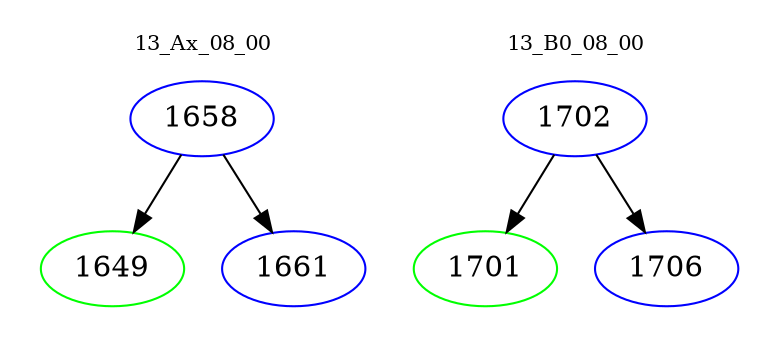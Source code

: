 digraph{
subgraph cluster_0 {
color = white
label = "13_Ax_08_00";
fontsize=10;
T0_1658 [label="1658", color="blue"]
T0_1658 -> T0_1649 [color="black"]
T0_1649 [label="1649", color="green"]
T0_1658 -> T0_1661 [color="black"]
T0_1661 [label="1661", color="blue"]
}
subgraph cluster_1 {
color = white
label = "13_B0_08_00";
fontsize=10;
T1_1702 [label="1702", color="blue"]
T1_1702 -> T1_1701 [color="black"]
T1_1701 [label="1701", color="green"]
T1_1702 -> T1_1706 [color="black"]
T1_1706 [label="1706", color="blue"]
}
}
